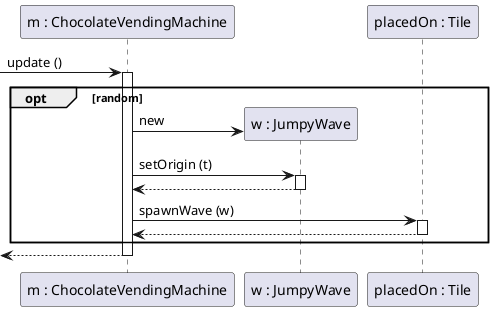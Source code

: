 @startuml

skinparam classAttributeIconSize 0
skinparam guillemet false

participant "m : ChocolateVendingMachine" as m
participant "w : JumpyWave" as w
participant "placedOn : Tile" as t

[-> m : update ()
activate m

opt random

    m -> w ** : new



    m -> w ++ : setOrigin (t)
    w --> m --
    m -> t ++ : spawnWave (w)
    t --> m --

end

[<-- m
deactivate m

@enduml